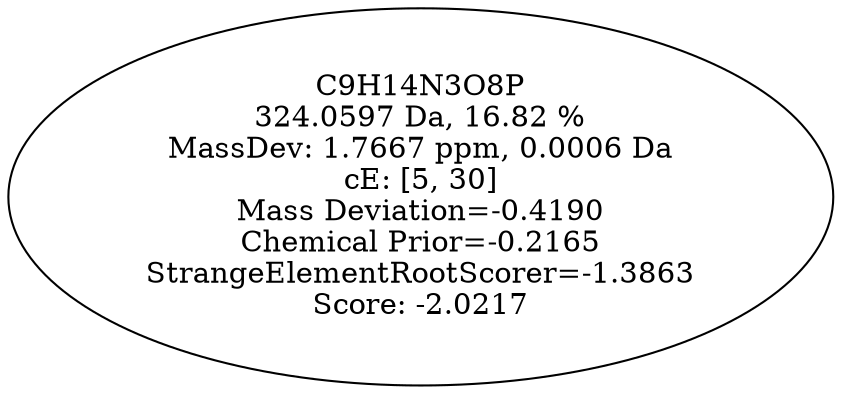 strict digraph {
v1 [label="C9H14N3O8P\n324.0597 Da, 16.82 %\nMassDev: 1.7667 ppm, 0.0006 Da\ncE: [5, 30]\nMass Deviation=-0.4190\nChemical Prior=-0.2165\nStrangeElementRootScorer=-1.3863\nScore: -2.0217"];
}
